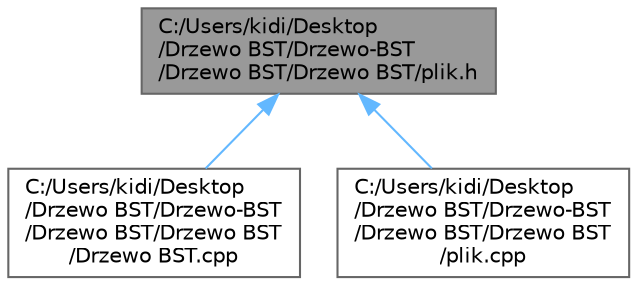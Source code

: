 digraph "C:/Users/kidi/Desktop/Drzewo BST/Drzewo-BST/Drzewo BST/Drzewo BST/plik.h"
{
 // LATEX_PDF_SIZE
  bgcolor="transparent";
  edge [fontname=Helvetica,fontsize=10,labelfontname=Helvetica,labelfontsize=10];
  node [fontname=Helvetica,fontsize=10,shape=box,height=0.2,width=0.4];
  Node1 [id="Node000001",label="C:/Users/kidi/Desktop\l/Drzewo BST/Drzewo-BST\l/Drzewo BST/Drzewo BST/plik.h",height=0.2,width=0.4,color="gray40", fillcolor="grey60", style="filled", fontcolor="black",tooltip=" "];
  Node1 -> Node2 [id="edge1_Node000001_Node000002",dir="back",color="steelblue1",style="solid",tooltip=" "];
  Node2 [id="Node000002",label="C:/Users/kidi/Desktop\l/Drzewo BST/Drzewo-BST\l/Drzewo BST/Drzewo BST\l/Drzewo BST.cpp",height=0.2,width=0.4,color="grey40", fillcolor="white", style="filled",URL="$_drzewo_01_b_s_t_8cpp.html",tooltip=" "];
  Node1 -> Node3 [id="edge2_Node000001_Node000003",dir="back",color="steelblue1",style="solid",tooltip=" "];
  Node3 [id="Node000003",label="C:/Users/kidi/Desktop\l/Drzewo BST/Drzewo-BST\l/Drzewo BST/Drzewo BST\l/plik.cpp",height=0.2,width=0.4,color="grey40", fillcolor="white", style="filled",URL="$plik_8cpp.html",tooltip=" "];
}
